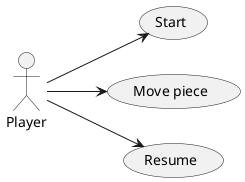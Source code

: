 @startuml usecase
left to right direction

actor Player

usecase Start
usecase (Move piece)
usecase Resume

Player --> Start
Player --> (Move piece) 
Player --> Resume
@enduml

@startuml context
state INITIAL
state IN_GAME
state OUT_GAME
state EXIT
state if_finished <<choice>>
state if_resumed <<choice>>

[*] --> INITIAL
INITIAL --> IN_GAME : Start
IN_GAME --> if_finished : Move piece
if_finished --> IN_GAME
if_finished --> OUT_GAME : [finished]
OUT_GAME --> if_resumed : Resume
if_resumed --> INITIAL : [continued]
if_resumed --> EXIT
EXIT --> [*]
@enduml

@startuml initial_usecase
state INITIAL
state IN_GAME
state state1 as " "
state state2 as " "

[*] --> INITIAL
INITIAL --> state1 : Player requests to start a new game
state1 --> state2 : System shows title and board
state2 --> IN_GAME : System allows Move Piece
IN_GAME --> [*]
@enduml

@startuml movePiece_usecase
state firstCondition <<choice>>
state a as " "
state secondCondition <<choice>>
state b as " "
state can_eat <<choice>>
state winner <<choice>>
state d as " "
state e as " "
state f as " "
state g as " "

[*] -down-> IN_GAME : Current turn player requests to move piece
IN_GAME -down-> f : System requests origin
f -down-> firstCondition : Current turn player selects origin
firstCondition -down-> a
firstCondition -down-> [*] : [error]
note on link
Oponent piece ||
Empty square position ||
Current turn player can't move blocked piece
end note
a -down-> g : System requests target
g -down-> secondCondition : Current turn player selects target
secondCondition -down-> [*] : [error]
note on link
Cell occupied ||
Not in diagonal with the position of the piece ||
2 or more pieces block the movement

if PAWN
Distance >2 ||
movement is backwards
end note
secondCondition -down-> b
b -down-> can_eat : System shows board with the piece moved, \n alternatively without oponent piece \n or with draught in target position
can_eat -left-> firstCondition
can_eat -down-> winner : [Piece can't eat again]
winner -down-> d : [winner]
note on link
Oponent hasn't got pieces ||
Oponent can't move any piece
end note
winner -down-> e
d -down-> [*] : System allows to resume a new game
e -down-> [*] : System allows to move a piece
@enduml

@startuml resume_usecase
state RESUME
state INITIAL
state EXIT
state requested as " "
state allowed as " "

[*] --> RESUME
RESUME --> requested: Player requests to resume a new game
requested --> allowed: System requests to continue
allowed --> INITIAL: Player introduces yes
allowed --> EXIT: Player introduces no
INITIAL --> [*]
EXIT --> [*]
@enduml

